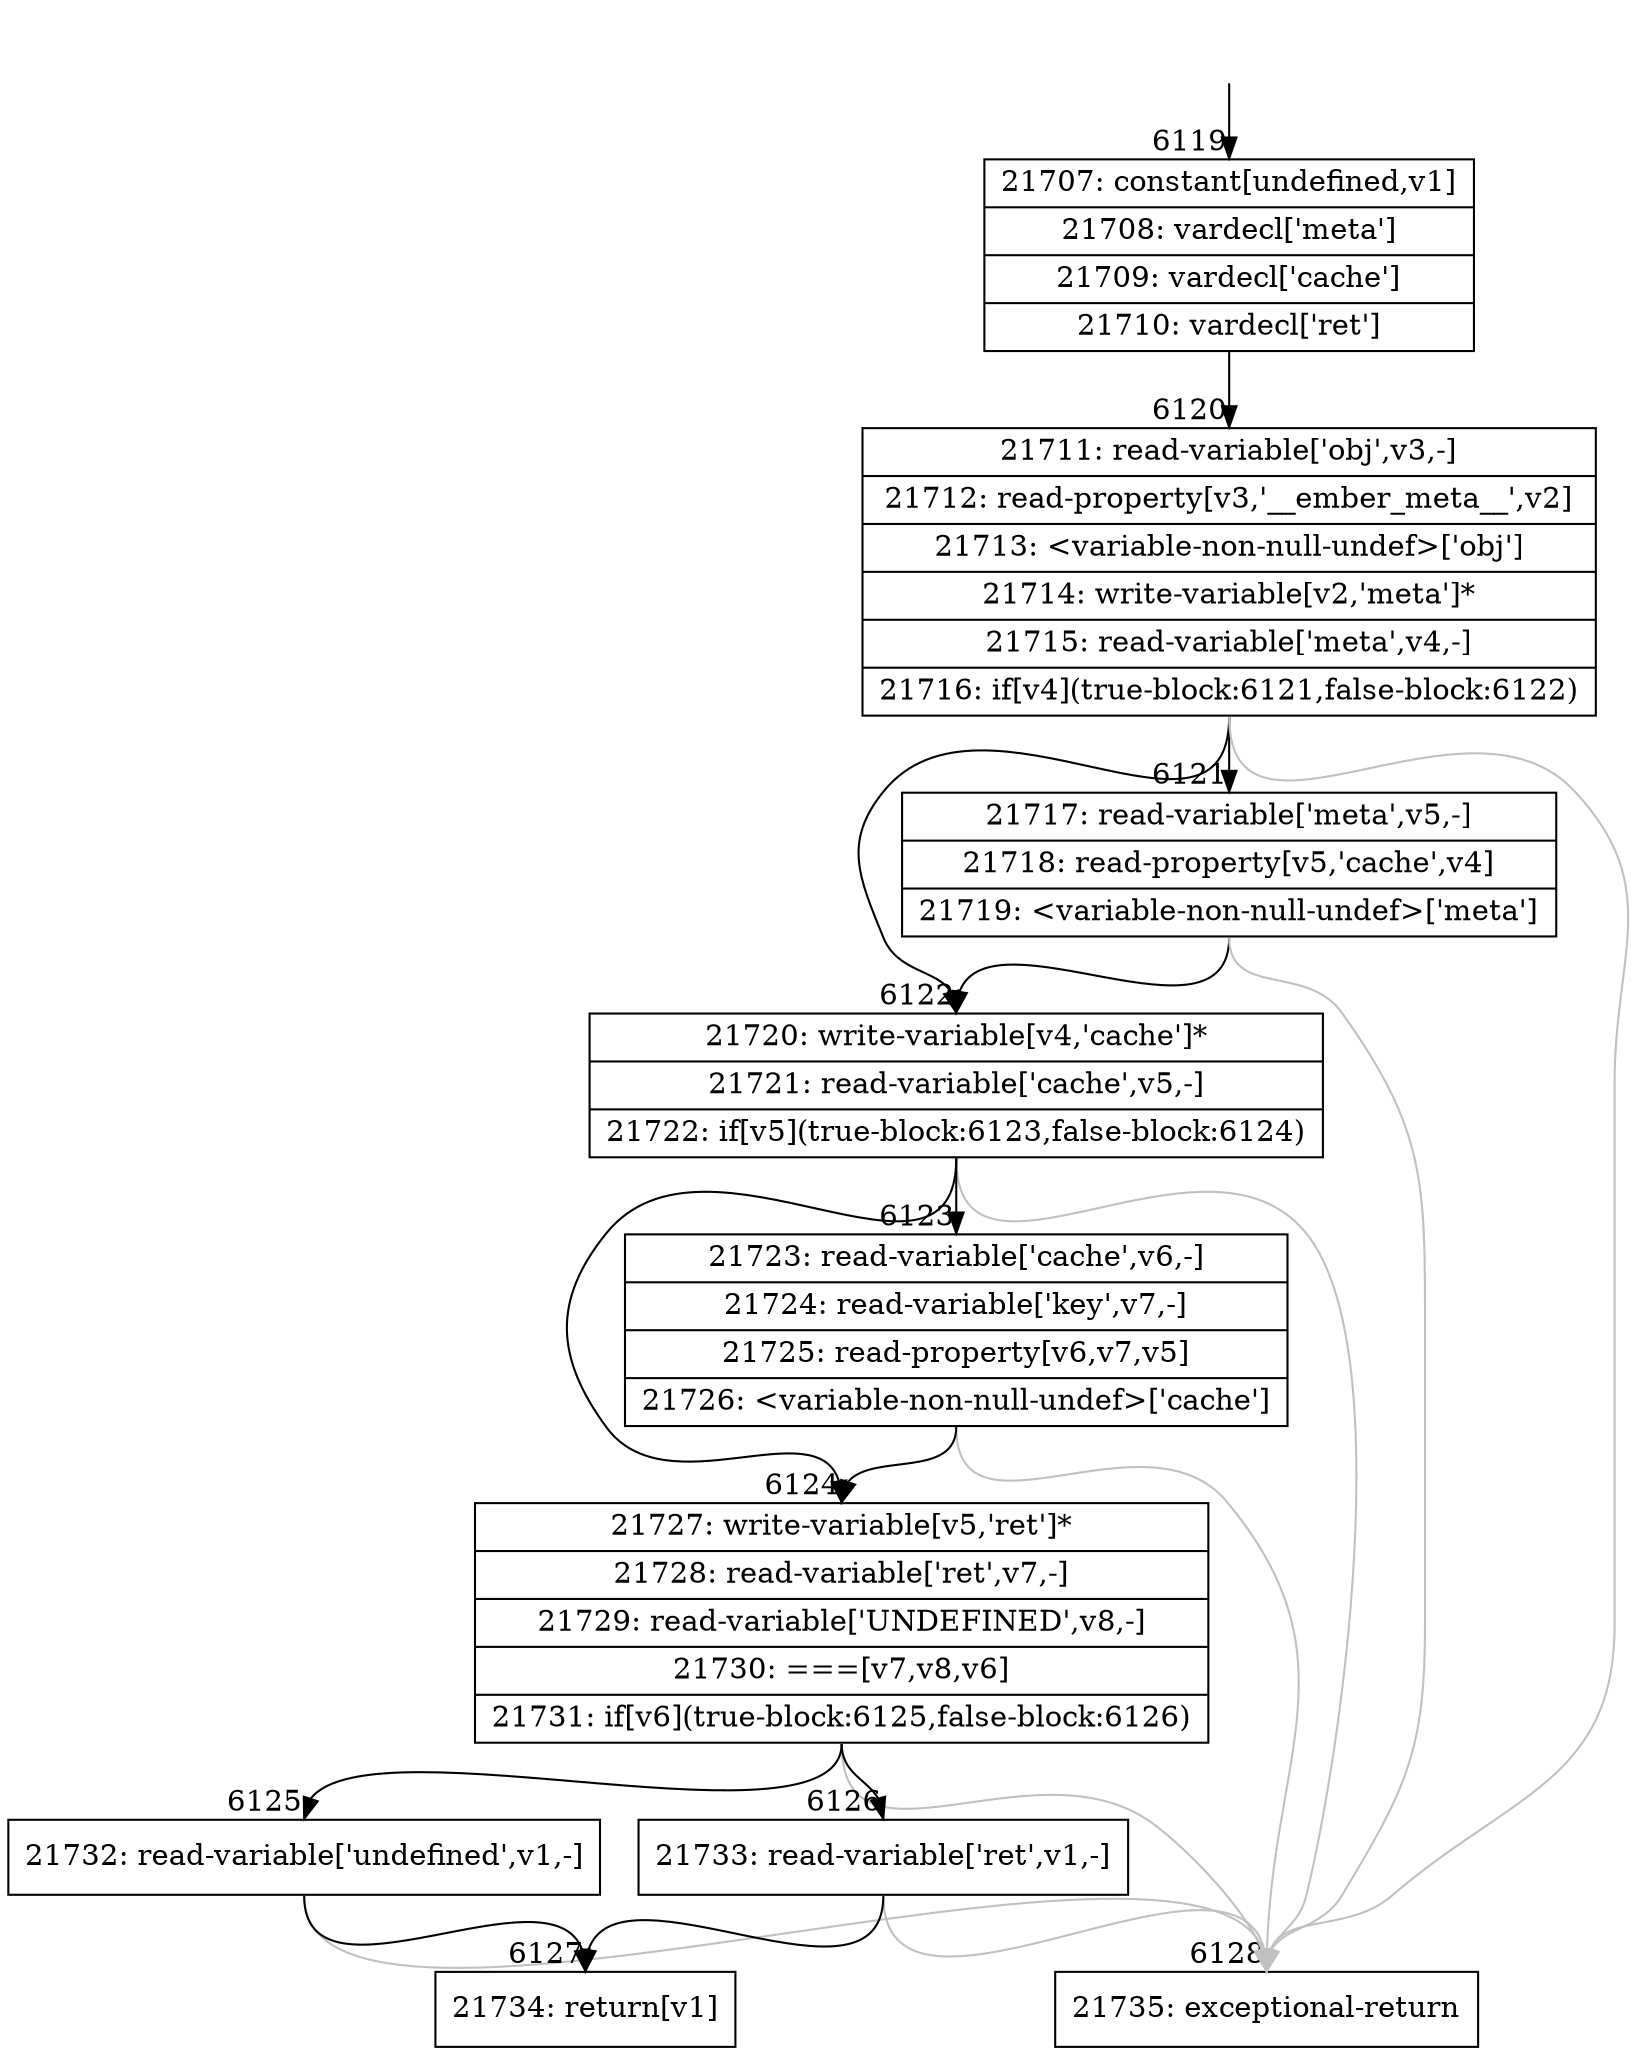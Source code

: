 digraph {
rankdir="TD"
BB_entry489[shape=none,label=""];
BB_entry489 -> BB6119 [tailport=s, headport=n, headlabel="    6119"]
BB6119 [shape=record label="{21707: constant[undefined,v1]|21708: vardecl['meta']|21709: vardecl['cache']|21710: vardecl['ret']}" ] 
BB6119 -> BB6120 [tailport=s, headport=n, headlabel="      6120"]
BB6120 [shape=record label="{21711: read-variable['obj',v3,-]|21712: read-property[v3,'__ember_meta__',v2]|21713: \<variable-non-null-undef\>['obj']|21714: write-variable[v2,'meta']*|21715: read-variable['meta',v4,-]|21716: if[v4](true-block:6121,false-block:6122)}" ] 
BB6120 -> BB6122 [tailport=s, headport=n, headlabel="      6122"]
BB6120 -> BB6121 [tailport=s, headport=n, headlabel="      6121"]
BB6120 -> BB6128 [tailport=s, headport=n, color=gray, headlabel="      6128"]
BB6121 [shape=record label="{21717: read-variable['meta',v5,-]|21718: read-property[v5,'cache',v4]|21719: \<variable-non-null-undef\>['meta']}" ] 
BB6121 -> BB6122 [tailport=s, headport=n]
BB6121 -> BB6128 [tailport=s, headport=n, color=gray]
BB6122 [shape=record label="{21720: write-variable[v4,'cache']*|21721: read-variable['cache',v5,-]|21722: if[v5](true-block:6123,false-block:6124)}" ] 
BB6122 -> BB6124 [tailport=s, headport=n, headlabel="      6124"]
BB6122 -> BB6123 [tailport=s, headport=n, headlabel="      6123"]
BB6122 -> BB6128 [tailport=s, headport=n, color=gray]
BB6123 [shape=record label="{21723: read-variable['cache',v6,-]|21724: read-variable['key',v7,-]|21725: read-property[v6,v7,v5]|21726: \<variable-non-null-undef\>['cache']}" ] 
BB6123 -> BB6124 [tailport=s, headport=n]
BB6123 -> BB6128 [tailport=s, headport=n, color=gray]
BB6124 [shape=record label="{21727: write-variable[v5,'ret']*|21728: read-variable['ret',v7,-]|21729: read-variable['UNDEFINED',v8,-]|21730: ===[v7,v8,v6]|21731: if[v6](true-block:6125,false-block:6126)}" ] 
BB6124 -> BB6125 [tailport=s, headport=n, headlabel="      6125"]
BB6124 -> BB6126 [tailport=s, headport=n, headlabel="      6126"]
BB6124 -> BB6128 [tailport=s, headport=n, color=gray]
BB6125 [shape=record label="{21732: read-variable['undefined',v1,-]}" ] 
BB6125 -> BB6127 [tailport=s, headport=n, headlabel="      6127"]
BB6125 -> BB6128 [tailport=s, headport=n, color=gray]
BB6126 [shape=record label="{21733: read-variable['ret',v1,-]}" ] 
BB6126 -> BB6127 [tailport=s, headport=n]
BB6126 -> BB6128 [tailport=s, headport=n, color=gray]
BB6127 [shape=record label="{21734: return[v1]}" ] 
BB6128 [shape=record label="{21735: exceptional-return}" ] 
//#$~ 11178
}
